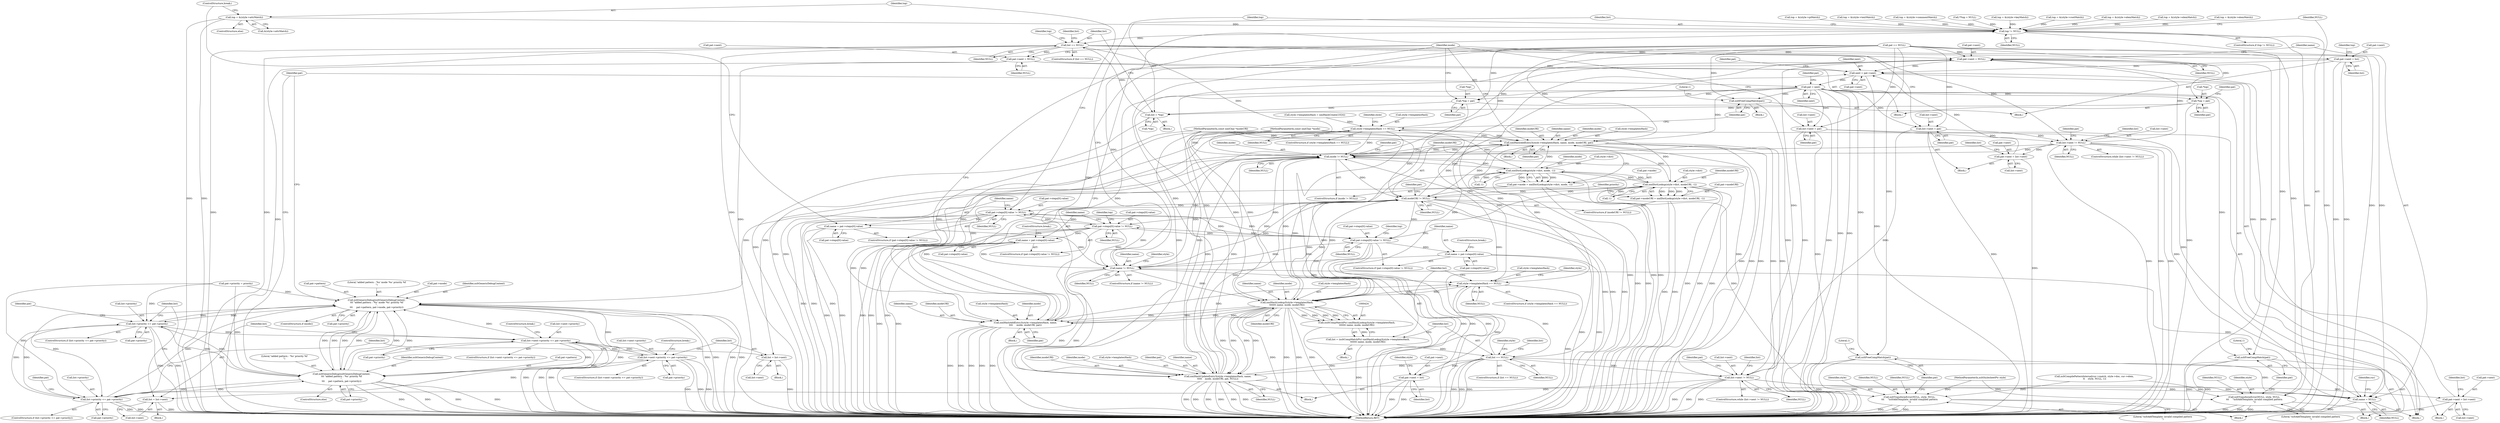 digraph "0_Chrome_96dbafe288dbe2f0cc45fa3c39daf6d0c37acbab_23@pointer" {
"1000254" [label="(Call,top = &(style->attrMatch))"];
"1000509" [label="(Call,top != NULL)"];
"1000518" [label="(Call,list == NULL)"];
"1000176" [label="(Call,pat->next = NULL)"];
"1000171" [label="(Call,next = pat->next)"];
"1000623" [label="(Call,pat = next)"];
"1000303" [label="(Call,xsltFreeCompMatch(pat))"];
"1000406" [label="(Call,xsltFreeCompMatch(pat))"];
"1000411" [label="(Call,xmlHashAddEntry3(style->templatesHash, name, mode, modeURI, pat))"];
"1000186" [label="(Call,mode != NULL)"];
"1000193" [label="(Call,xmlDictLookup(style->dict, mode, -1))"];
"1000189" [label="(Call,pat->mode = xmlDictLookup(style->dict, mode, -1))"];
"1000601" [label="(Call,xsltGenericDebug(xsltGenericDebugContext,\n\t\t\t \"added pattern : '%s' mode '%s' priority %f\n\",\n\t\t\t     pat->pattern, pat->mode, pat->priority))"];
"1000448" [label="(Call,list->priority <= pat->priority)"];
"1000480" [label="(Call,list->next->priority <= pat->priority)"];
"1000560" [label="(Call,list->next->priority <= pat->priority)"];
"1000614" [label="(Call,xsltGenericDebug(xsltGenericDebugContext,\n\t\t\t \"added pattern : '%s' priority %f\n\",\n\t\t\t     pat->pattern, pat->priority))"];
"1000533" [label="(Call,list->priority <= pat->priority)"];
"1000208" [label="(Call,xmlDictLookup(style->dict, modeURI, -1))"];
"1000201" [label="(Call,modeURI != NULL)"];
"1000235" [label="(Call,pat->steps[0].value != NULL)"];
"1000244" [label="(Call,name = pat->steps[0].value)"];
"1000382" [label="(Call,name != NULL)"];
"1000387" [label="(Call,style->templatesHash == NULL)"];
"1000400" [label="(Call,style->templatesHash == NULL)"];
"1000181" [label="(Call,name = NULL)"];
"1000425" [label="(Call,xmlHashLookup3(style->templatesHash,\n\t\t\t\t\t\t\t name, mode, modeURI))"];
"1000423" [label="(Call,(xsltCompMatchPtr) xmlHashLookup3(style->templatesHash,\n\t\t\t\t\t\t\t name, mode, modeURI))"];
"1000421" [label="(Call,list = (xsltCompMatchPtr) xmlHashLookup3(style->templatesHash,\n\t\t\t\t\t\t\t name, mode, modeURI))"];
"1000433" [label="(Call,list == NULL)"];
"1000456" [label="(Call,pat->next = list)"];
"1000461" [label="(Call,xmlHashUpdateEntry3(style->templatesHash, name,\n\t\t\t\t\t    mode, modeURI, pat, NULL))"];
"1000473" [label="(Call,list->next != NULL)"];
"1000490" [label="(Call,list = list->next)"];
"1000495" [label="(Call,pat->next = list->next)"];
"1000437" [label="(Call,xmlHashAddEntry3(style->templatesHash, name,\n\t\t\t\t     mode, modeURI, pat))"];
"1000310" [label="(Call,pat->steps[0].value != NULL)"];
"1000319" [label="(Call,name = pat->steps[0].value)"];
"1000355" [label="(Call,pat->steps[0].value != NULL)"];
"1000364" [label="(Call,name = pat->steps[0].value)"];
"1000298" [label="(Call,xsltTransformError(NULL, style, NULL,\n\t\t\t     \"xsltAddTemplate: invalid compiled pattern\n\"))"];
"1000204" [label="(Call,pat->modeURI = xmlDictLookup(style->dict, modeURI, -1))"];
"1000502" [label="(Call,list->next = pat)"];
"1000553" [label="(Call,list->next != NULL)"];
"1000570" [label="(Call,list = list->next)"];
"1000575" [label="(Call,pat->next = list->next)"];
"1000522" [label="(Call,*top = pat)"];
"1000513" [label="(Call,list = *top)"];
"1000546" [label="(Call,*top = pat)"];
"1000582" [label="(Call,list->next = pat)"];
"1000594" [label="(Call,xsltFreeCompMatch(pat))"];
"1000526" [label="(Call,pat->next = NULL)"];
"1000541" [label="(Call,pat->next = list)"];
"1000589" [label="(Call,xsltTransformError(NULL, style, NULL,\n\t\t\t     \"xsltAddTemplate: invalid compiled pattern\n\"))"];
"1000457" [label="(Call,pat->next)"];
"1000205" [label="(Call,pat->modeURI)"];
"1000557" [label="(Identifier,NULL)"];
"1000600" [label="(Identifier,mode)"];
"1000148" [label="(Call,xsltCompilePatternInternal(cur->match, style->doc, cur->elem,\n \t\t    style, NULL, 1))"];
"1000592" [label="(Identifier,NULL)"];
"1000570" [label="(Call,list = list->next)"];
"1000217" [label="(Identifier,priority)"];
"1000185" [label="(ControlStructure,if (mode != NULL))"];
"1000429" [label="(Identifier,name)"];
"1000110" [label="(MethodParameterIn,const xmlChar *modeURI)"];
"1000615" [label="(Identifier,xsltGenericDebugContext)"];
"1000499" [label="(Call,list->next)"];
"1000387" [label="(Call,style->templatesHash == NULL)"];
"1000465" [label="(Identifier,name)"];
"1000169" [label="(Identifier,pat)"];
"1000345" [label="(Call,top = &(style->textMatch))"];
"1000320" [label="(Identifier,name)"];
"1000542" [label="(Call,pat->next)"];
"1000395" [label="(Identifier,style)"];
"1000593" [label="(Literal,\"xsltAddTemplate: invalid compiled pattern\n\")"];
"1000422" [label="(Identifier,list)"];
"1000461" [label="(Call,xmlHashUpdateEntry3(style->templatesHash, name,\n\t\t\t\t\t    mode, modeURI, pat, NULL))"];
"1000413" [label="(Identifier,style)"];
"1000307" [label="(Literal,1)"];
"1000543" [label="(Identifier,pat)"];
"1000509" [label="(Call,top != NULL)"];
"1000463" [label="(Identifier,style)"];
"1000521" [label="(Block,)"];
"1000625" [label="(Identifier,next)"];
"1000497" [label="(Identifier,pat)"];
"1000584" [label="(Identifier,list)"];
"1000354" [label="(ControlStructure,if (pat->steps[0].value != NULL))"];
"1000569" [label="(ControlStructure,break;)"];
"1000628" [label="(MethodReturn,RET)"];
"1000219" [label="(Call,pat->priority = priority)"];
"1000595" [label="(Identifier,pat)"];
"1000535" [label="(Identifier,list)"];
"1000186" [label="(Call,mode != NULL)"];
"1000374" [label="(Call,top = &(style->elemMatch))"];
"1000177" [label="(Call,pat->next)"];
"1000410" [label="(Literal,1)"];
"1000602" [label="(Identifier,xsltGenericDebugContext)"];
"1000404" [label="(Identifier,NULL)"];
"1000425" [label="(Call,xmlHashLookup3(style->templatesHash,\n\t\t\t\t\t\t\t name, mode, modeURI))"];
"1000555" [label="(Identifier,list)"];
"1000204" [label="(Call,pat->modeURI = xmlDictLookup(style->dict, modeURI, -1))"];
"1000478" [label="(Block,)"];
"1000107" [label="(MethodParameterIn,xsltStylesheetPtr style)"];
"1000363" [label="(Identifier,NULL)"];
"1000614" [label="(Call,xsltGenericDebug(xsltGenericDebugContext,\n\t\t\t \"added pattern : '%s' priority %f\n\",\n\t\t\t     pat->pattern, pat->priority))"];
"1000329" [label="(Call,top = &(style->piMatch))"];
"1000572" [label="(Call,list->next)"];
"1000386" [label="(ControlStructure,if (style->templatesHash == NULL))"];
"1000525" [label="(Identifier,pat)"];
"1000392" [label="(Block,)"];
"1000384" [label="(Identifier,NULL)"];
"1000420" [label="(Block,)"];
"1000407" [label="(Identifier,pat)"];
"1000375" [label="(Identifier,top)"];
"1000613" [label="(ControlStructure,else)"];
"1000191" [label="(Identifier,pat)"];
"1000481" [label="(Call,list->next->priority)"];
"1000547" [label="(Call,*top)"];
"1000423" [label="(Call,(xsltCompMatchPtr) xmlHashLookup3(style->templatesHash,\n\t\t\t\t\t\t\t name, mode, modeURI))"];
"1000532" [label="(ControlStructure,if (list->priority <= pat->priority))"];
"1000172" [label="(Identifier,next)"];
"1000300" [label="(Identifier,style)"];
"1000458" [label="(Identifier,pat)"];
"1000571" [label="(Identifier,list)"];
"1000447" [label="(ControlStructure,if (list->priority <= pat->priority))"];
"1000579" [label="(Call,list->next)"];
"1000254" [label="(Call,top = &(style->attrMatch))"];
"1000624" [label="(Identifier,pat)"];
"1000190" [label="(Call,pat->mode)"];
"1000467" [label="(Identifier,modeURI)"];
"1000548" [label="(Identifier,top)"];
"1000512" [label="(Block,)"];
"1000558" [label="(Block,)"];
"1000589" [label="(Call,xsltTransformError(NULL, style, NULL,\n\t\t\t     \"xsltAddTemplate: invalid compiled pattern\n\"))"];
"1000193" [label="(Call,xmlDictLookup(style->dict, mode, -1))"];
"1000401" [label="(Call,style->templatesHash)"];
"1000321" [label="(Call,pat->steps[0].value)"];
"1000523" [label="(Call,*top)"];
"1000176" [label="(Call,pat->next = NULL)"];
"1000182" [label="(Identifier,name)"];
"1000253" [label="(ControlStructure,else)"];
"1000617" [label="(Call,pat->pattern)"];
"1000203" [label="(Identifier,NULL)"];
"1000466" [label="(Identifier,mode)"];
"1000526" [label="(Call,pat->next = NULL)"];
"1000236" [label="(Call,pat->steps[0].value)"];
"1000496" [label="(Call,pat->next)"];
"1000599" [label="(ControlStructure,if (mode))"];
"1000561" [label="(Call,list->next->priority)"];
"1000441" [label="(Identifier,name)"];
"1000527" [label="(Call,pat->next)"];
"1000491" [label="(Identifier,list)"];
"1000432" [label="(ControlStructure,if (list == NULL))"];
"1000551" [label="(Block,)"];
"1000171" [label="(Call,next = pat->next)"];
"1000477" [label="(Identifier,NULL)"];
"1000433" [label="(Call,list == NULL)"];
"1000366" [label="(Call,pat->steps[0].value)"];
"1000510" [label="(Identifier,top)"];
"1000162" [label="(Call,pat == NULL)"];
"1000517" [label="(ControlStructure,if (list == NULL))"];
"1000437" [label="(Call,xmlHashAddEntry3(style->templatesHash, name,\n\t\t\t\t     mode, modeURI, pat))"];
"1000187" [label="(Identifier,mode)"];
"1000560" [label="(Call,list->next->priority <= pat->priority)"];
"1000200" [label="(ControlStructure,if (modeURI != NULL))"];
"1000590" [label="(Identifier,NULL)"];
"1000444" [label="(Identifier,pat)"];
"1000383" [label="(Identifier,name)"];
"1000299" [label="(Identifier,NULL)"];
"1000337" [label="(Call,top = &(style->commentMatch))"];
"1000566" [label="(Call,pat->priority)"];
"1000462" [label="(Call,style->templatesHash)"];
"1000382" [label="(Call,name != NULL)"];
"1000232" [label="(Block,)"];
"1000255" [label="(Identifier,top)"];
"1000456" [label="(Call,pat->next = list)"];
"1000393" [label="(Call,style->templatesHash = xmlHashCreate(1024))"];
"1000194" [label="(Call,style->dict)"];
"1000431" [label="(Identifier,modeURI)"];
"1000400" [label="(Call,style->templatesHash == NULL)"];
"1000474" [label="(Call,list->next)"];
"1000554" [label="(Call,list->next)"];
"1000417" [label="(Identifier,modeURI)"];
"1000601" [label="(Call,xsltGenericDebug(xsltGenericDebugContext,\n\t\t\t \"added pattern : '%s' mode '%s' priority %f\n\",\n\t\t\t     pat->pattern, pat->mode, pat->priority))"];
"1000430" [label="(Identifier,mode)"];
"1000415" [label="(Identifier,name)"];
"1000502" [label="(Call,list->next = pat)"];
"1000188" [label="(Identifier,NULL)"];
"1000197" [label="(Identifier,mode)"];
"1000479" [label="(ControlStructure,if (list->next->priority <= pat->priority))"];
"1000553" [label="(Call,list->next != NULL)"];
"1000616" [label="(Literal,\"added pattern : '%s' priority %f\n\")"];
"1000443" [label="(Identifier,modeURI)"];
"1000234" [label="(ControlStructure,if (pat->steps[0].value != NULL))"];
"1000552" [label="(ControlStructure,while (list->next != NULL))"];
"1000533" [label="(Call,list->priority <= pat->priority)"];
"1000577" [label="(Identifier,pat)"];
"1000416" [label="(Identifier,mode)"];
"1000486" [label="(Call,pat->priority)"];
"1000330" [label="(Identifier,top)"];
"1000610" [label="(Call,pat->priority)"];
"1000515" [label="(Call,*top)"];
"1000506" [label="(Identifier,pat)"];
"1000508" [label="(ControlStructure,if (top != NULL))"];
"1000604" [label="(Call,pat->pattern)"];
"1000520" [label="(Identifier,NULL)"];
"1000298" [label="(Call,xsltTransformError(NULL, style, NULL,\n\t\t\t     \"xsltAddTemplate: invalid compiled pattern\n\"))"];
"1000301" [label="(Identifier,NULL)"];
"1000518" [label="(Call,list == NULL)"];
"1000170" [label="(Block,)"];
"1000206" [label="(Identifier,pat)"];
"1000503" [label="(Call,list->next)"];
"1000389" [label="(Identifier,style)"];
"1000583" [label="(Call,list->next)"];
"1000541" [label="(Call,pat->next = list)"];
"1000471" [label="(Block,)"];
"1000209" [label="(Call,style->dict)"];
"1000575" [label="(Call,pat->next = list->next)"];
"1000411" [label="(Call,xmlHashAddEntry3(style->templatesHash, name, mode, modeURI, pat))"];
"1000235" [label="(Call,pat->steps[0].value != NULL)"];
"1000563" [label="(Identifier,list)"];
"1000549" [label="(Identifier,pat)"];
"1000181" [label="(Call,name = NULL)"];
"1000180" [label="(Identifier,NULL)"];
"1000546" [label="(Call,*top = pat)"];
"1000620" [label="(Call,pat->priority)"];
"1000244" [label="(Call,name = pat->steps[0].value)"];
"1000243" [label="(Identifier,NULL)"];
"1000335" [label="(ControlStructure,break;)"];
"1000449" [label="(Call,list->priority)"];
"1000116" [label="(Call,**top = NULL)"];
"1000439" [label="(Identifier,style)"];
"1000436" [label="(Block,)"];
"1000173" [label="(Call,pat->next)"];
"1000356" [label="(Call,pat->steps[0].value)"];
"1000530" [label="(Identifier,NULL)"];
"1000381" [label="(ControlStructure,if (name != NULL))"];
"1000412" [label="(Call,style->templatesHash)"];
"1000455" [label="(Block,)"];
"1000319" [label="(Call,name = pat->steps[0].value)"];
"1000198" [label="(Call,-1)"];
"1000586" [label="(Identifier,pat)"];
"1000495" [label="(Call,pat->next = list->next)"];
"1000623" [label="(Call,pat = next)"];
"1000468" [label="(Identifier,pat)"];
"1000469" [label="(Identifier,NULL)"];
"1000391" [label="(Identifier,NULL)"];
"1000490" [label="(Call,list = list->next)"];
"1000279" [label="(Call,top = &(style->keyMatch))"];
"1000519" [label="(Identifier,list)"];
"1000421" [label="(Call,list = (xsltCompMatchPtr) xmlHashLookup3(style->templatesHash,\n\t\t\t\t\t\t\t name, mode, modeURI))"];
"1000434" [label="(Identifier,list)"];
"1000598" [label="(Literal,1)"];
"1000201" [label="(Call,modeURI != NULL)"];
"1000189" [label="(Call,pat->mode = xmlDictLookup(style->dict, mode, -1))"];
"1000260" [label="(ControlStructure,break;)"];
"1000399" [label="(ControlStructure,if (style->templatesHash == NULL))"];
"1000448" [label="(Call,list->priority <= pat->priority)"];
"1000246" [label="(Call,pat->steps[0].value)"];
"1000438" [label="(Call,style->templatesHash)"];
"1000309" [label="(ControlStructure,if (pat->steps[0].value != NULL))"];
"1000524" [label="(Identifier,top)"];
"1000245" [label="(Identifier,name)"];
"1000450" [label="(Identifier,list)"];
"1000380" [label="(ControlStructure,break;)"];
"1000528" [label="(Identifier,pat)"];
"1000208" [label="(Call,xmlDictLookup(style->dict, modeURI, -1))"];
"1000559" [label="(ControlStructure,if (list->next->priority <= pat->priority))"];
"1000256" [label="(Call,&(style->attrMatch))"];
"1000603" [label="(Literal,\"added pattern : '%s' mode '%s' priority %f\n\")"];
"1000109" [label="(MethodParameterIn,const xmlChar *mode)"];
"1000489" [label="(ControlStructure,break;)"];
"1000318" [label="(Identifier,NULL)"];
"1000426" [label="(Call,style->templatesHash)"];
"1000365" [label="(Identifier,name)"];
"1000504" [label="(Identifier,list)"];
"1000302" [label="(Literal,\"xsltAddTemplate: invalid compiled pattern\n\")"];
"1000475" [label="(Identifier,list)"];
"1000271" [label="(Call,top = &(style->rootMatch))"];
"1000364" [label="(Call,name = pat->steps[0].value)"];
"1000588" [label="(Block,)"];
"1000483" [label="(Identifier,list)"];
"1000472" [label="(ControlStructure,while (list->next != NULL))"];
"1000522" [label="(Call,*top = pat)"];
"1000311" [label="(Call,pat->steps[0].value)"];
"1000202" [label="(Identifier,modeURI)"];
"1000355" [label="(Call,pat->steps[0].value != NULL)"];
"1000406" [label="(Call,xsltFreeCompMatch(pat))"];
"1000178" [label="(Identifier,pat)"];
"1000537" [label="(Call,pat->priority)"];
"1000514" [label="(Identifier,list)"];
"1000452" [label="(Call,pat->priority)"];
"1000213" [label="(Call,-1)"];
"1000405" [label="(Block,)"];
"1000607" [label="(Call,pat->mode)"];
"1000545" [label="(Identifier,list)"];
"1000473" [label="(Call,list->next != NULL)"];
"1000435" [label="(Identifier,NULL)"];
"1000594" [label="(Call,xsltFreeCompMatch(pat))"];
"1000388" [label="(Call,style->templatesHash)"];
"1000442" [label="(Identifier,mode)"];
"1000591" [label="(Identifier,style)"];
"1000289" [label="(Call,top = &(style->elemMatch))"];
"1000534" [label="(Call,list->priority)"];
"1000212" [label="(Identifier,modeURI)"];
"1000540" [label="(Block,)"];
"1000460" [label="(Identifier,list)"];
"1000310" [label="(Call,pat->steps[0].value != NULL)"];
"1000492" [label="(Call,list->next)"];
"1000303" [label="(Call,xsltFreeCompMatch(pat))"];
"1000304" [label="(Identifier,pat)"];
"1000480" [label="(Call,list->next->priority <= pat->priority)"];
"1000263" [label="(Call,top = &(style->elemMatch))"];
"1000184" [label="(Identifier,cur)"];
"1000576" [label="(Call,pat->next)"];
"1000511" [label="(Identifier,NULL)"];
"1000183" [label="(Identifier,NULL)"];
"1000513" [label="(Call,list = *top)"];
"1000418" [label="(Identifier,pat)"];
"1000582" [label="(Call,list->next = pat)"];
"1000254" -> "1000253"  [label="AST: "];
"1000254" -> "1000256"  [label="CFG: "];
"1000255" -> "1000254"  [label="AST: "];
"1000256" -> "1000254"  [label="AST: "];
"1000260" -> "1000254"  [label="CFG: "];
"1000254" -> "1000628"  [label="DDG: "];
"1000254" -> "1000628"  [label="DDG: "];
"1000254" -> "1000509"  [label="DDG: "];
"1000509" -> "1000508"  [label="AST: "];
"1000509" -> "1000511"  [label="CFG: "];
"1000510" -> "1000509"  [label="AST: "];
"1000511" -> "1000509"  [label="AST: "];
"1000514" -> "1000509"  [label="CFG: "];
"1000590" -> "1000509"  [label="CFG: "];
"1000509" -> "1000628"  [label="DDG: "];
"1000509" -> "1000628"  [label="DDG: "];
"1000116" -> "1000509"  [label="DDG: "];
"1000374" -> "1000509"  [label="DDG: "];
"1000329" -> "1000509"  [label="DDG: "];
"1000289" -> "1000509"  [label="DDG: "];
"1000279" -> "1000509"  [label="DDG: "];
"1000263" -> "1000509"  [label="DDG: "];
"1000337" -> "1000509"  [label="DDG: "];
"1000345" -> "1000509"  [label="DDG: "];
"1000271" -> "1000509"  [label="DDG: "];
"1000382" -> "1000509"  [label="DDG: "];
"1000509" -> "1000518"  [label="DDG: "];
"1000509" -> "1000589"  [label="DDG: "];
"1000518" -> "1000517"  [label="AST: "];
"1000518" -> "1000520"  [label="CFG: "];
"1000519" -> "1000518"  [label="AST: "];
"1000520" -> "1000518"  [label="AST: "];
"1000524" -> "1000518"  [label="CFG: "];
"1000535" -> "1000518"  [label="CFG: "];
"1000518" -> "1000628"  [label="DDG: "];
"1000518" -> "1000628"  [label="DDG: "];
"1000518" -> "1000628"  [label="DDG: "];
"1000518" -> "1000176"  [label="DDG: "];
"1000518" -> "1000181"  [label="DDG: "];
"1000518" -> "1000186"  [label="DDG: "];
"1000513" -> "1000518"  [label="DDG: "];
"1000518" -> "1000526"  [label="DDG: "];
"1000518" -> "1000541"  [label="DDG: "];
"1000518" -> "1000553"  [label="DDG: "];
"1000176" -> "1000170"  [label="AST: "];
"1000176" -> "1000180"  [label="CFG: "];
"1000177" -> "1000176"  [label="AST: "];
"1000180" -> "1000176"  [label="AST: "];
"1000182" -> "1000176"  [label="CFG: "];
"1000176" -> "1000628"  [label="DDG: "];
"1000176" -> "1000171"  [label="DDG: "];
"1000162" -> "1000176"  [label="DDG: "];
"1000553" -> "1000176"  [label="DDG: "];
"1000400" -> "1000176"  [label="DDG: "];
"1000433" -> "1000176"  [label="DDG: "];
"1000461" -> "1000176"  [label="DDG: "];
"1000473" -> "1000176"  [label="DDG: "];
"1000171" -> "1000170"  [label="AST: "];
"1000171" -> "1000173"  [label="CFG: "];
"1000172" -> "1000171"  [label="AST: "];
"1000173" -> "1000171"  [label="AST: "];
"1000178" -> "1000171"  [label="CFG: "];
"1000171" -> "1000628"  [label="DDG: "];
"1000456" -> "1000171"  [label="DDG: "];
"1000495" -> "1000171"  [label="DDG: "];
"1000541" -> "1000171"  [label="DDG: "];
"1000526" -> "1000171"  [label="DDG: "];
"1000575" -> "1000171"  [label="DDG: "];
"1000171" -> "1000623"  [label="DDG: "];
"1000623" -> "1000170"  [label="AST: "];
"1000623" -> "1000625"  [label="CFG: "];
"1000624" -> "1000623"  [label="AST: "];
"1000625" -> "1000623"  [label="AST: "];
"1000169" -> "1000623"  [label="CFG: "];
"1000623" -> "1000628"  [label="DDG: "];
"1000623" -> "1000628"  [label="DDG: "];
"1000623" -> "1000303"  [label="DDG: "];
"1000623" -> "1000406"  [label="DDG: "];
"1000623" -> "1000411"  [label="DDG: "];
"1000623" -> "1000437"  [label="DDG: "];
"1000623" -> "1000461"  [label="DDG: "];
"1000623" -> "1000502"  [label="DDG: "];
"1000623" -> "1000522"  [label="DDG: "];
"1000623" -> "1000546"  [label="DDG: "];
"1000623" -> "1000582"  [label="DDG: "];
"1000623" -> "1000594"  [label="DDG: "];
"1000303" -> "1000232"  [label="AST: "];
"1000303" -> "1000304"  [label="CFG: "];
"1000304" -> "1000303"  [label="AST: "];
"1000307" -> "1000303"  [label="CFG: "];
"1000303" -> "1000628"  [label="DDG: "];
"1000303" -> "1000628"  [label="DDG: "];
"1000162" -> "1000303"  [label="DDG: "];
"1000406" -> "1000405"  [label="AST: "];
"1000406" -> "1000407"  [label="CFG: "];
"1000407" -> "1000406"  [label="AST: "];
"1000410" -> "1000406"  [label="CFG: "];
"1000406" -> "1000628"  [label="DDG: "];
"1000406" -> "1000628"  [label="DDG: "];
"1000162" -> "1000406"  [label="DDG: "];
"1000411" -> "1000392"  [label="AST: "];
"1000411" -> "1000418"  [label="CFG: "];
"1000412" -> "1000411"  [label="AST: "];
"1000415" -> "1000411"  [label="AST: "];
"1000416" -> "1000411"  [label="AST: "];
"1000417" -> "1000411"  [label="AST: "];
"1000418" -> "1000411"  [label="AST: "];
"1000600" -> "1000411"  [label="CFG: "];
"1000411" -> "1000628"  [label="DDG: "];
"1000411" -> "1000628"  [label="DDG: "];
"1000411" -> "1000628"  [label="DDG: "];
"1000411" -> "1000628"  [label="DDG: "];
"1000411" -> "1000628"  [label="DDG: "];
"1000411" -> "1000186"  [label="DDG: "];
"1000411" -> "1000201"  [label="DDG: "];
"1000411" -> "1000387"  [label="DDG: "];
"1000400" -> "1000411"  [label="DDG: "];
"1000382" -> "1000411"  [label="DDG: "];
"1000186" -> "1000411"  [label="DDG: "];
"1000193" -> "1000411"  [label="DDG: "];
"1000109" -> "1000411"  [label="DDG: "];
"1000208" -> "1000411"  [label="DDG: "];
"1000201" -> "1000411"  [label="DDG: "];
"1000110" -> "1000411"  [label="DDG: "];
"1000162" -> "1000411"  [label="DDG: "];
"1000186" -> "1000185"  [label="AST: "];
"1000186" -> "1000188"  [label="CFG: "];
"1000187" -> "1000186"  [label="AST: "];
"1000188" -> "1000186"  [label="AST: "];
"1000191" -> "1000186"  [label="CFG: "];
"1000202" -> "1000186"  [label="CFG: "];
"1000186" -> "1000628"  [label="DDG: "];
"1000186" -> "1000628"  [label="DDG: "];
"1000437" -> "1000186"  [label="DDG: "];
"1000193" -> "1000186"  [label="DDG: "];
"1000425" -> "1000186"  [label="DDG: "];
"1000461" -> "1000186"  [label="DDG: "];
"1000461" -> "1000186"  [label="DDG: "];
"1000109" -> "1000186"  [label="DDG: "];
"1000162" -> "1000186"  [label="DDG: "];
"1000553" -> "1000186"  [label="DDG: "];
"1000400" -> "1000186"  [label="DDG: "];
"1000433" -> "1000186"  [label="DDG: "];
"1000473" -> "1000186"  [label="DDG: "];
"1000186" -> "1000193"  [label="DDG: "];
"1000186" -> "1000201"  [label="DDG: "];
"1000186" -> "1000425"  [label="DDG: "];
"1000193" -> "1000189"  [label="AST: "];
"1000193" -> "1000198"  [label="CFG: "];
"1000194" -> "1000193"  [label="AST: "];
"1000197" -> "1000193"  [label="AST: "];
"1000198" -> "1000193"  [label="AST: "];
"1000189" -> "1000193"  [label="CFG: "];
"1000193" -> "1000628"  [label="DDG: "];
"1000193" -> "1000628"  [label="DDG: "];
"1000193" -> "1000628"  [label="DDG: "];
"1000193" -> "1000189"  [label="DDG: "];
"1000193" -> "1000189"  [label="DDG: "];
"1000193" -> "1000189"  [label="DDG: "];
"1000208" -> "1000193"  [label="DDG: "];
"1000109" -> "1000193"  [label="DDG: "];
"1000198" -> "1000193"  [label="DDG: "];
"1000193" -> "1000208"  [label="DDG: "];
"1000193" -> "1000425"  [label="DDG: "];
"1000189" -> "1000185"  [label="AST: "];
"1000190" -> "1000189"  [label="AST: "];
"1000202" -> "1000189"  [label="CFG: "];
"1000189" -> "1000628"  [label="DDG: "];
"1000189" -> "1000628"  [label="DDG: "];
"1000189" -> "1000601"  [label="DDG: "];
"1000601" -> "1000599"  [label="AST: "];
"1000601" -> "1000610"  [label="CFG: "];
"1000602" -> "1000601"  [label="AST: "];
"1000603" -> "1000601"  [label="AST: "];
"1000604" -> "1000601"  [label="AST: "];
"1000607" -> "1000601"  [label="AST: "];
"1000610" -> "1000601"  [label="AST: "];
"1000624" -> "1000601"  [label="CFG: "];
"1000601" -> "1000628"  [label="DDG: "];
"1000601" -> "1000628"  [label="DDG: "];
"1000601" -> "1000628"  [label="DDG: "];
"1000601" -> "1000628"  [label="DDG: "];
"1000601" -> "1000628"  [label="DDG: "];
"1000601" -> "1000448"  [label="DDG: "];
"1000601" -> "1000533"  [label="DDG: "];
"1000614" -> "1000601"  [label="DDG: "];
"1000614" -> "1000601"  [label="DDG: "];
"1000614" -> "1000601"  [label="DDG: "];
"1000480" -> "1000601"  [label="DDG: "];
"1000560" -> "1000601"  [label="DDG: "];
"1000448" -> "1000601"  [label="DDG: "];
"1000219" -> "1000601"  [label="DDG: "];
"1000533" -> "1000601"  [label="DDG: "];
"1000601" -> "1000614"  [label="DDG: "];
"1000601" -> "1000614"  [label="DDG: "];
"1000601" -> "1000614"  [label="DDG: "];
"1000448" -> "1000447"  [label="AST: "];
"1000448" -> "1000452"  [label="CFG: "];
"1000449" -> "1000448"  [label="AST: "];
"1000452" -> "1000448"  [label="AST: "];
"1000458" -> "1000448"  [label="CFG: "];
"1000475" -> "1000448"  [label="CFG: "];
"1000448" -> "1000628"  [label="DDG: "];
"1000448" -> "1000628"  [label="DDG: "];
"1000533" -> "1000448"  [label="DDG: "];
"1000219" -> "1000448"  [label="DDG: "];
"1000614" -> "1000448"  [label="DDG: "];
"1000448" -> "1000480"  [label="DDG: "];
"1000448" -> "1000533"  [label="DDG: "];
"1000448" -> "1000614"  [label="DDG: "];
"1000480" -> "1000479"  [label="AST: "];
"1000480" -> "1000486"  [label="CFG: "];
"1000481" -> "1000480"  [label="AST: "];
"1000486" -> "1000480"  [label="AST: "];
"1000489" -> "1000480"  [label="CFG: "];
"1000491" -> "1000480"  [label="CFG: "];
"1000480" -> "1000628"  [label="DDG: "];
"1000480" -> "1000628"  [label="DDG: "];
"1000480" -> "1000628"  [label="DDG: "];
"1000560" -> "1000480"  [label="DDG: "];
"1000480" -> "1000560"  [label="DDG: "];
"1000480" -> "1000614"  [label="DDG: "];
"1000560" -> "1000559"  [label="AST: "];
"1000560" -> "1000566"  [label="CFG: "];
"1000561" -> "1000560"  [label="AST: "];
"1000566" -> "1000560"  [label="AST: "];
"1000569" -> "1000560"  [label="CFG: "];
"1000571" -> "1000560"  [label="CFG: "];
"1000560" -> "1000628"  [label="DDG: "];
"1000560" -> "1000628"  [label="DDG: "];
"1000560" -> "1000628"  [label="DDG: "];
"1000533" -> "1000560"  [label="DDG: "];
"1000560" -> "1000614"  [label="DDG: "];
"1000614" -> "1000613"  [label="AST: "];
"1000614" -> "1000620"  [label="CFG: "];
"1000615" -> "1000614"  [label="AST: "];
"1000616" -> "1000614"  [label="AST: "];
"1000617" -> "1000614"  [label="AST: "];
"1000620" -> "1000614"  [label="AST: "];
"1000624" -> "1000614"  [label="CFG: "];
"1000614" -> "1000628"  [label="DDG: "];
"1000614" -> "1000628"  [label="DDG: "];
"1000614" -> "1000628"  [label="DDG: "];
"1000614" -> "1000628"  [label="DDG: "];
"1000614" -> "1000533"  [label="DDG: "];
"1000219" -> "1000614"  [label="DDG: "];
"1000533" -> "1000614"  [label="DDG: "];
"1000533" -> "1000532"  [label="AST: "];
"1000533" -> "1000537"  [label="CFG: "];
"1000534" -> "1000533"  [label="AST: "];
"1000537" -> "1000533"  [label="AST: "];
"1000543" -> "1000533"  [label="CFG: "];
"1000555" -> "1000533"  [label="CFG: "];
"1000533" -> "1000628"  [label="DDG: "];
"1000533" -> "1000628"  [label="DDG: "];
"1000219" -> "1000533"  [label="DDG: "];
"1000208" -> "1000204"  [label="AST: "];
"1000208" -> "1000213"  [label="CFG: "];
"1000209" -> "1000208"  [label="AST: "];
"1000212" -> "1000208"  [label="AST: "];
"1000213" -> "1000208"  [label="AST: "];
"1000204" -> "1000208"  [label="CFG: "];
"1000208" -> "1000628"  [label="DDG: "];
"1000208" -> "1000628"  [label="DDG: "];
"1000208" -> "1000628"  [label="DDG: "];
"1000208" -> "1000201"  [label="DDG: "];
"1000208" -> "1000204"  [label="DDG: "];
"1000208" -> "1000204"  [label="DDG: "];
"1000208" -> "1000204"  [label="DDG: "];
"1000201" -> "1000208"  [label="DDG: "];
"1000110" -> "1000208"  [label="DDG: "];
"1000213" -> "1000208"  [label="DDG: "];
"1000208" -> "1000425"  [label="DDG: "];
"1000201" -> "1000200"  [label="AST: "];
"1000201" -> "1000203"  [label="CFG: "];
"1000202" -> "1000201"  [label="AST: "];
"1000203" -> "1000201"  [label="AST: "];
"1000206" -> "1000201"  [label="CFG: "];
"1000217" -> "1000201"  [label="CFG: "];
"1000201" -> "1000628"  [label="DDG: "];
"1000201" -> "1000628"  [label="DDG: "];
"1000201" -> "1000628"  [label="DDG: "];
"1000437" -> "1000201"  [label="DDG: "];
"1000461" -> "1000201"  [label="DDG: "];
"1000425" -> "1000201"  [label="DDG: "];
"1000110" -> "1000201"  [label="DDG: "];
"1000201" -> "1000235"  [label="DDG: "];
"1000201" -> "1000298"  [label="DDG: "];
"1000201" -> "1000310"  [label="DDG: "];
"1000201" -> "1000355"  [label="DDG: "];
"1000201" -> "1000382"  [label="DDG: "];
"1000201" -> "1000425"  [label="DDG: "];
"1000235" -> "1000234"  [label="AST: "];
"1000235" -> "1000243"  [label="CFG: "];
"1000236" -> "1000235"  [label="AST: "];
"1000243" -> "1000235"  [label="AST: "];
"1000245" -> "1000235"  [label="CFG: "];
"1000255" -> "1000235"  [label="CFG: "];
"1000235" -> "1000628"  [label="DDG: "];
"1000235" -> "1000628"  [label="DDG: "];
"1000235" -> "1000628"  [label="DDG: "];
"1000355" -> "1000235"  [label="DDG: "];
"1000310" -> "1000235"  [label="DDG: "];
"1000235" -> "1000244"  [label="DDG: "];
"1000235" -> "1000310"  [label="DDG: "];
"1000235" -> "1000355"  [label="DDG: "];
"1000235" -> "1000382"  [label="DDG: "];
"1000244" -> "1000234"  [label="AST: "];
"1000244" -> "1000246"  [label="CFG: "];
"1000245" -> "1000244"  [label="AST: "];
"1000246" -> "1000244"  [label="AST: "];
"1000260" -> "1000244"  [label="CFG: "];
"1000244" -> "1000628"  [label="DDG: "];
"1000244" -> "1000628"  [label="DDG: "];
"1000244" -> "1000382"  [label="DDG: "];
"1000382" -> "1000381"  [label="AST: "];
"1000382" -> "1000384"  [label="CFG: "];
"1000383" -> "1000382"  [label="AST: "];
"1000384" -> "1000382"  [label="AST: "];
"1000389" -> "1000382"  [label="CFG: "];
"1000510" -> "1000382"  [label="CFG: "];
"1000382" -> "1000628"  [label="DDG: "];
"1000382" -> "1000628"  [label="DDG: "];
"1000181" -> "1000382"  [label="DDG: "];
"1000364" -> "1000382"  [label="DDG: "];
"1000319" -> "1000382"  [label="DDG: "];
"1000310" -> "1000382"  [label="DDG: "];
"1000355" -> "1000382"  [label="DDG: "];
"1000382" -> "1000387"  [label="DDG: "];
"1000382" -> "1000425"  [label="DDG: "];
"1000387" -> "1000386"  [label="AST: "];
"1000387" -> "1000391"  [label="CFG: "];
"1000388" -> "1000387"  [label="AST: "];
"1000391" -> "1000387"  [label="AST: "];
"1000395" -> "1000387"  [label="CFG: "];
"1000422" -> "1000387"  [label="CFG: "];
"1000387" -> "1000628"  [label="DDG: "];
"1000437" -> "1000387"  [label="DDG: "];
"1000425" -> "1000387"  [label="DDG: "];
"1000461" -> "1000387"  [label="DDG: "];
"1000387" -> "1000400"  [label="DDG: "];
"1000387" -> "1000425"  [label="DDG: "];
"1000387" -> "1000433"  [label="DDG: "];
"1000400" -> "1000399"  [label="AST: "];
"1000400" -> "1000404"  [label="CFG: "];
"1000401" -> "1000400"  [label="AST: "];
"1000404" -> "1000400"  [label="AST: "];
"1000407" -> "1000400"  [label="CFG: "];
"1000413" -> "1000400"  [label="CFG: "];
"1000400" -> "1000628"  [label="DDG: "];
"1000400" -> "1000628"  [label="DDG: "];
"1000400" -> "1000628"  [label="DDG: "];
"1000400" -> "1000181"  [label="DDG: "];
"1000393" -> "1000400"  [label="DDG: "];
"1000181" -> "1000170"  [label="AST: "];
"1000181" -> "1000183"  [label="CFG: "];
"1000182" -> "1000181"  [label="AST: "];
"1000183" -> "1000181"  [label="AST: "];
"1000184" -> "1000181"  [label="CFG: "];
"1000181" -> "1000628"  [label="DDG: "];
"1000162" -> "1000181"  [label="DDG: "];
"1000553" -> "1000181"  [label="DDG: "];
"1000433" -> "1000181"  [label="DDG: "];
"1000461" -> "1000181"  [label="DDG: "];
"1000473" -> "1000181"  [label="DDG: "];
"1000425" -> "1000423"  [label="AST: "];
"1000425" -> "1000431"  [label="CFG: "];
"1000426" -> "1000425"  [label="AST: "];
"1000429" -> "1000425"  [label="AST: "];
"1000430" -> "1000425"  [label="AST: "];
"1000431" -> "1000425"  [label="AST: "];
"1000423" -> "1000425"  [label="CFG: "];
"1000425" -> "1000628"  [label="DDG: "];
"1000425" -> "1000628"  [label="DDG: "];
"1000425" -> "1000628"  [label="DDG: "];
"1000425" -> "1000628"  [label="DDG: "];
"1000425" -> "1000423"  [label="DDG: "];
"1000425" -> "1000423"  [label="DDG: "];
"1000425" -> "1000423"  [label="DDG: "];
"1000425" -> "1000423"  [label="DDG: "];
"1000109" -> "1000425"  [label="DDG: "];
"1000110" -> "1000425"  [label="DDG: "];
"1000425" -> "1000437"  [label="DDG: "];
"1000425" -> "1000437"  [label="DDG: "];
"1000425" -> "1000437"  [label="DDG: "];
"1000425" -> "1000437"  [label="DDG: "];
"1000425" -> "1000461"  [label="DDG: "];
"1000425" -> "1000461"  [label="DDG: "];
"1000425" -> "1000461"  [label="DDG: "];
"1000425" -> "1000461"  [label="DDG: "];
"1000423" -> "1000421"  [label="AST: "];
"1000424" -> "1000423"  [label="AST: "];
"1000421" -> "1000423"  [label="CFG: "];
"1000423" -> "1000628"  [label="DDG: "];
"1000423" -> "1000421"  [label="DDG: "];
"1000421" -> "1000420"  [label="AST: "];
"1000422" -> "1000421"  [label="AST: "];
"1000434" -> "1000421"  [label="CFG: "];
"1000421" -> "1000628"  [label="DDG: "];
"1000421" -> "1000433"  [label="DDG: "];
"1000433" -> "1000432"  [label="AST: "];
"1000433" -> "1000435"  [label="CFG: "];
"1000434" -> "1000433"  [label="AST: "];
"1000435" -> "1000433"  [label="AST: "];
"1000439" -> "1000433"  [label="CFG: "];
"1000450" -> "1000433"  [label="CFG: "];
"1000433" -> "1000628"  [label="DDG: "];
"1000433" -> "1000628"  [label="DDG: "];
"1000433" -> "1000628"  [label="DDG: "];
"1000433" -> "1000456"  [label="DDG: "];
"1000433" -> "1000461"  [label="DDG: "];
"1000433" -> "1000473"  [label="DDG: "];
"1000456" -> "1000455"  [label="AST: "];
"1000456" -> "1000460"  [label="CFG: "];
"1000457" -> "1000456"  [label="AST: "];
"1000460" -> "1000456"  [label="AST: "];
"1000463" -> "1000456"  [label="CFG: "];
"1000456" -> "1000628"  [label="DDG: "];
"1000456" -> "1000628"  [label="DDG: "];
"1000461" -> "1000455"  [label="AST: "];
"1000461" -> "1000469"  [label="CFG: "];
"1000462" -> "1000461"  [label="AST: "];
"1000465" -> "1000461"  [label="AST: "];
"1000466" -> "1000461"  [label="AST: "];
"1000467" -> "1000461"  [label="AST: "];
"1000468" -> "1000461"  [label="AST: "];
"1000469" -> "1000461"  [label="AST: "];
"1000600" -> "1000461"  [label="CFG: "];
"1000461" -> "1000628"  [label="DDG: "];
"1000461" -> "1000628"  [label="DDG: "];
"1000461" -> "1000628"  [label="DDG: "];
"1000461" -> "1000628"  [label="DDG: "];
"1000461" -> "1000628"  [label="DDG: "];
"1000461" -> "1000628"  [label="DDG: "];
"1000109" -> "1000461"  [label="DDG: "];
"1000110" -> "1000461"  [label="DDG: "];
"1000162" -> "1000461"  [label="DDG: "];
"1000473" -> "1000472"  [label="AST: "];
"1000473" -> "1000477"  [label="CFG: "];
"1000474" -> "1000473"  [label="AST: "];
"1000477" -> "1000473"  [label="AST: "];
"1000483" -> "1000473"  [label="CFG: "];
"1000497" -> "1000473"  [label="CFG: "];
"1000473" -> "1000628"  [label="DDG: "];
"1000473" -> "1000628"  [label="DDG: "];
"1000473" -> "1000628"  [label="DDG: "];
"1000582" -> "1000473"  [label="DDG: "];
"1000502" -> "1000473"  [label="DDG: "];
"1000473" -> "1000490"  [label="DDG: "];
"1000473" -> "1000495"  [label="DDG: "];
"1000490" -> "1000478"  [label="AST: "];
"1000490" -> "1000492"  [label="CFG: "];
"1000491" -> "1000490"  [label="AST: "];
"1000492" -> "1000490"  [label="AST: "];
"1000475" -> "1000490"  [label="CFG: "];
"1000490" -> "1000628"  [label="DDG: "];
"1000495" -> "1000471"  [label="AST: "];
"1000495" -> "1000499"  [label="CFG: "];
"1000496" -> "1000495"  [label="AST: "];
"1000499" -> "1000495"  [label="AST: "];
"1000504" -> "1000495"  [label="CFG: "];
"1000495" -> "1000628"  [label="DDG: "];
"1000437" -> "1000436"  [label="AST: "];
"1000437" -> "1000444"  [label="CFG: "];
"1000438" -> "1000437"  [label="AST: "];
"1000441" -> "1000437"  [label="AST: "];
"1000442" -> "1000437"  [label="AST: "];
"1000443" -> "1000437"  [label="AST: "];
"1000444" -> "1000437"  [label="AST: "];
"1000600" -> "1000437"  [label="CFG: "];
"1000437" -> "1000628"  [label="DDG: "];
"1000437" -> "1000628"  [label="DDG: "];
"1000437" -> "1000628"  [label="DDG: "];
"1000437" -> "1000628"  [label="DDG: "];
"1000437" -> "1000628"  [label="DDG: "];
"1000109" -> "1000437"  [label="DDG: "];
"1000110" -> "1000437"  [label="DDG: "];
"1000162" -> "1000437"  [label="DDG: "];
"1000310" -> "1000309"  [label="AST: "];
"1000310" -> "1000318"  [label="CFG: "];
"1000311" -> "1000310"  [label="AST: "];
"1000318" -> "1000310"  [label="AST: "];
"1000320" -> "1000310"  [label="CFG: "];
"1000330" -> "1000310"  [label="CFG: "];
"1000310" -> "1000628"  [label="DDG: "];
"1000310" -> "1000628"  [label="DDG: "];
"1000310" -> "1000628"  [label="DDG: "];
"1000355" -> "1000310"  [label="DDG: "];
"1000310" -> "1000319"  [label="DDG: "];
"1000310" -> "1000355"  [label="DDG: "];
"1000319" -> "1000309"  [label="AST: "];
"1000319" -> "1000321"  [label="CFG: "];
"1000320" -> "1000319"  [label="AST: "];
"1000321" -> "1000319"  [label="AST: "];
"1000335" -> "1000319"  [label="CFG: "];
"1000319" -> "1000628"  [label="DDG: "];
"1000319" -> "1000628"  [label="DDG: "];
"1000355" -> "1000354"  [label="AST: "];
"1000355" -> "1000363"  [label="CFG: "];
"1000356" -> "1000355"  [label="AST: "];
"1000363" -> "1000355"  [label="AST: "];
"1000365" -> "1000355"  [label="CFG: "];
"1000375" -> "1000355"  [label="CFG: "];
"1000355" -> "1000628"  [label="DDG: "];
"1000355" -> "1000628"  [label="DDG: "];
"1000355" -> "1000628"  [label="DDG: "];
"1000355" -> "1000364"  [label="DDG: "];
"1000364" -> "1000354"  [label="AST: "];
"1000364" -> "1000366"  [label="CFG: "];
"1000365" -> "1000364"  [label="AST: "];
"1000366" -> "1000364"  [label="AST: "];
"1000380" -> "1000364"  [label="CFG: "];
"1000364" -> "1000628"  [label="DDG: "];
"1000364" -> "1000628"  [label="DDG: "];
"1000298" -> "1000232"  [label="AST: "];
"1000298" -> "1000302"  [label="CFG: "];
"1000299" -> "1000298"  [label="AST: "];
"1000300" -> "1000298"  [label="AST: "];
"1000301" -> "1000298"  [label="AST: "];
"1000302" -> "1000298"  [label="AST: "];
"1000304" -> "1000298"  [label="CFG: "];
"1000298" -> "1000628"  [label="DDG: "];
"1000298" -> "1000628"  [label="DDG: "];
"1000298" -> "1000628"  [label="DDG: "];
"1000148" -> "1000298"  [label="DDG: "];
"1000107" -> "1000298"  [label="DDG: "];
"1000204" -> "1000200"  [label="AST: "];
"1000205" -> "1000204"  [label="AST: "];
"1000217" -> "1000204"  [label="CFG: "];
"1000204" -> "1000628"  [label="DDG: "];
"1000204" -> "1000628"  [label="DDG: "];
"1000502" -> "1000471"  [label="AST: "];
"1000502" -> "1000506"  [label="CFG: "];
"1000503" -> "1000502"  [label="AST: "];
"1000506" -> "1000502"  [label="AST: "];
"1000600" -> "1000502"  [label="CFG: "];
"1000502" -> "1000628"  [label="DDG: "];
"1000162" -> "1000502"  [label="DDG: "];
"1000502" -> "1000553"  [label="DDG: "];
"1000553" -> "1000552"  [label="AST: "];
"1000553" -> "1000557"  [label="CFG: "];
"1000554" -> "1000553"  [label="AST: "];
"1000557" -> "1000553"  [label="AST: "];
"1000563" -> "1000553"  [label="CFG: "];
"1000577" -> "1000553"  [label="CFG: "];
"1000553" -> "1000628"  [label="DDG: "];
"1000553" -> "1000628"  [label="DDG: "];
"1000553" -> "1000628"  [label="DDG: "];
"1000582" -> "1000553"  [label="DDG: "];
"1000553" -> "1000570"  [label="DDG: "];
"1000553" -> "1000575"  [label="DDG: "];
"1000570" -> "1000558"  [label="AST: "];
"1000570" -> "1000572"  [label="CFG: "];
"1000571" -> "1000570"  [label="AST: "];
"1000572" -> "1000570"  [label="AST: "];
"1000555" -> "1000570"  [label="CFG: "];
"1000570" -> "1000628"  [label="DDG: "];
"1000575" -> "1000551"  [label="AST: "];
"1000575" -> "1000579"  [label="CFG: "];
"1000576" -> "1000575"  [label="AST: "];
"1000579" -> "1000575"  [label="AST: "];
"1000584" -> "1000575"  [label="CFG: "];
"1000575" -> "1000628"  [label="DDG: "];
"1000522" -> "1000521"  [label="AST: "];
"1000522" -> "1000525"  [label="CFG: "];
"1000523" -> "1000522"  [label="AST: "];
"1000525" -> "1000522"  [label="AST: "];
"1000528" -> "1000522"  [label="CFG: "];
"1000522" -> "1000628"  [label="DDG: "];
"1000522" -> "1000513"  [label="DDG: "];
"1000162" -> "1000522"  [label="DDG: "];
"1000513" -> "1000512"  [label="AST: "];
"1000513" -> "1000515"  [label="CFG: "];
"1000514" -> "1000513"  [label="AST: "];
"1000515" -> "1000513"  [label="AST: "];
"1000519" -> "1000513"  [label="CFG: "];
"1000513" -> "1000628"  [label="DDG: "];
"1000546" -> "1000513"  [label="DDG: "];
"1000546" -> "1000540"  [label="AST: "];
"1000546" -> "1000549"  [label="CFG: "];
"1000547" -> "1000546"  [label="AST: "];
"1000549" -> "1000546"  [label="AST: "];
"1000600" -> "1000546"  [label="CFG: "];
"1000546" -> "1000628"  [label="DDG: "];
"1000162" -> "1000546"  [label="DDG: "];
"1000582" -> "1000551"  [label="AST: "];
"1000582" -> "1000586"  [label="CFG: "];
"1000583" -> "1000582"  [label="AST: "];
"1000586" -> "1000582"  [label="AST: "];
"1000600" -> "1000582"  [label="CFG: "];
"1000582" -> "1000628"  [label="DDG: "];
"1000162" -> "1000582"  [label="DDG: "];
"1000594" -> "1000588"  [label="AST: "];
"1000594" -> "1000595"  [label="CFG: "];
"1000595" -> "1000594"  [label="AST: "];
"1000598" -> "1000594"  [label="CFG: "];
"1000594" -> "1000628"  [label="DDG: "];
"1000594" -> "1000628"  [label="DDG: "];
"1000162" -> "1000594"  [label="DDG: "];
"1000526" -> "1000521"  [label="AST: "];
"1000526" -> "1000530"  [label="CFG: "];
"1000527" -> "1000526"  [label="AST: "];
"1000530" -> "1000526"  [label="AST: "];
"1000600" -> "1000526"  [label="CFG: "];
"1000526" -> "1000628"  [label="DDG: "];
"1000526" -> "1000628"  [label="DDG: "];
"1000541" -> "1000540"  [label="AST: "];
"1000541" -> "1000545"  [label="CFG: "];
"1000542" -> "1000541"  [label="AST: "];
"1000545" -> "1000541"  [label="AST: "];
"1000548" -> "1000541"  [label="CFG: "];
"1000541" -> "1000628"  [label="DDG: "];
"1000541" -> "1000628"  [label="DDG: "];
"1000589" -> "1000588"  [label="AST: "];
"1000589" -> "1000593"  [label="CFG: "];
"1000590" -> "1000589"  [label="AST: "];
"1000591" -> "1000589"  [label="AST: "];
"1000592" -> "1000589"  [label="AST: "];
"1000593" -> "1000589"  [label="AST: "];
"1000595" -> "1000589"  [label="CFG: "];
"1000589" -> "1000628"  [label="DDG: "];
"1000589" -> "1000628"  [label="DDG: "];
"1000589" -> "1000628"  [label="DDG: "];
"1000148" -> "1000589"  [label="DDG: "];
"1000107" -> "1000589"  [label="DDG: "];
}
